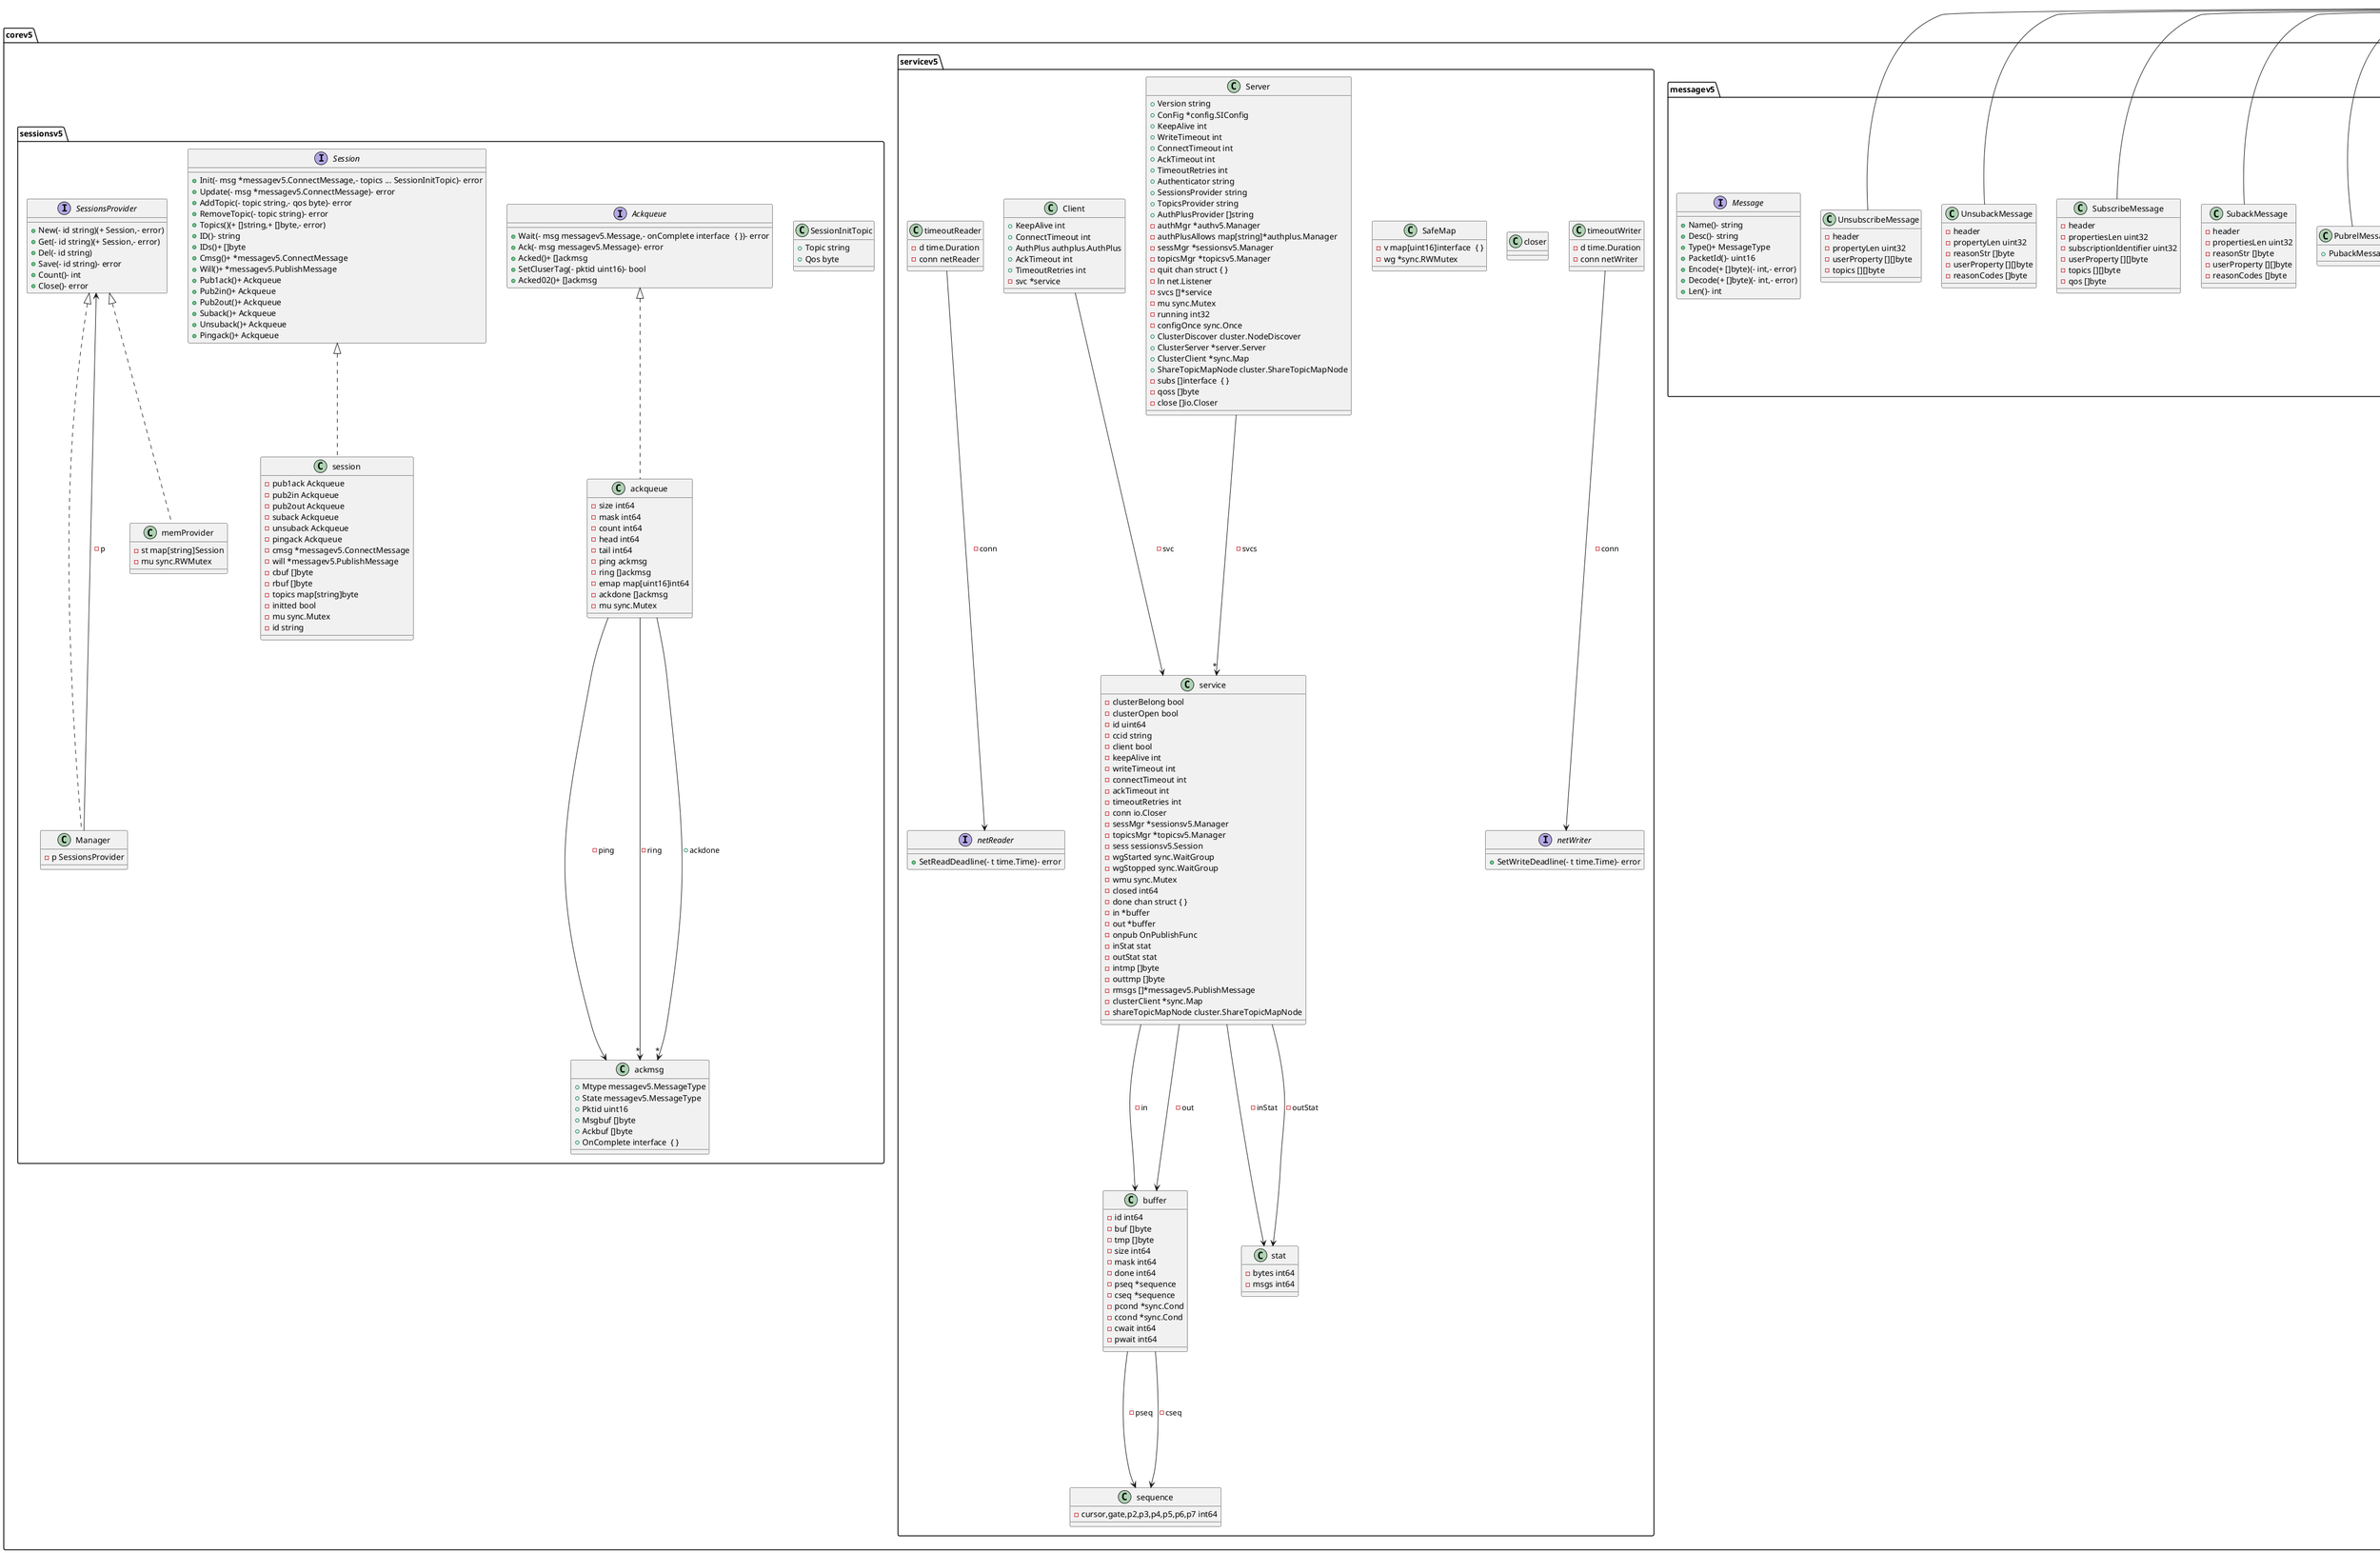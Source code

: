 @startuml
namespace corev5 {}
namespace cluster {}
namespace cluster.stat {}
namespace corev5.authv5 {}
namespace corev5.topicsv5 {}
namespace cluster.stat.colong {}
namespace cluster.stat.colong.tcp {}
namespace cluster {
 class shareMapImpl {
  - topicmapnode.TopicsMapNodeProvider
} 
}
namespace cluster {
 class Node {
  + NNA string
  + Addr string
} 
}
namespace cluster {
 class nodeDiscover {
  - sync.RWMutex
  - nodes map[string]Node
} 
}
namespace cluster.stat.colong {
 class closer {
} 
}
namespace cluster.stat.colong {
 class innerImpl {
} 
}
namespace cluster.stat.colong {
 class messageHandler {
  + SessionOnOpen func(- name string,- session getty.Session)
  - inner
  - curName string
} 
}
namespace cluster.stat.colong {
 class serverMessageHandler {
  + SessionOnOpen func(- session getty.Session)
  - inner
  - clusterInToPub ClusterInToPub
  - clusterInToPubShare ClusterInToPubShare
  - clusterInToPubSys ClusterInToPubSys
  - shareTopicMapNode cluster.ShareTopicMapNode
} 
}
namespace cluster.stat.colong {
 class PackageHandler {
} 
}
namespace cluster.stat.colong.tcp.client {
 class Client {
  - serverName string
  - c getty.Client
  - taskPool gxsync.GenericTaskPool
} 
}
namespace cluster.stat.colong.tcp.server {
 class Server {
  - name string
  - s getty.Server
} 
}
namespace cluster.stat.colong {
 class wrapCMsgImpl {
  - cmsgtype byte
  - tag []string
  - status map[string]string
  - msg messagev5.Message
} 
}
namespace config {
 class SIConfig {
  + ServerVersion string
  + Log Log
  + Broker Broker
  + Cluster Cluster
  + DefaultConfig DefaultConfig
  + Store Store
  + PProf PProf
} 
}
namespace config {
 class Log {
  + Level string
} 
}
namespace config {
 class PProf {
  + Open bool
  + Port int64
} 
}
namespace config {
 class Broker {
  + TcpAddr string
  + TcpTLSOpen bool
  + WsAddr string
  + WsPath string
  + WssAddr string
  + WssCertPath string
  + WssKeyPath string
  + Ca string
} 
}
namespace config {
 class Cluster {
  + Enabled bool
  + TaskClusterPoolSize int32
  + TaskServicePoolSize int32
  + ClusterName string
  + ClusterHost string
  + ClusterPort int
  + ClusterTLS bool
  + ServerCertFile string
  + ServerKeyFile string
  + ClientCertFile string
  + ClientKeyFile string
  + StaticNodeList []NodeInfo
} 
}
namespace config {
 class NodeInfo {
  + Name string
  + Addr string
} 
}
namespace config {
 class Connect {
  + Keepalive int
  + WriteTimeout int
  + ConnectTimeout int
  + AckTimeout int
  + TimeoutRetries int
} 
}
namespace config {
 class Provider {
  + SessionsProvider string
  + TopicsProvider string
  + Authenticator string
} 
}
namespace config {
 class DefaultConfig {
  + Connect Connect
  + Provider Provider
  + Auth Auth
  + Server Server
} 
}
namespace config {
 class Auth {
  + Allows []string
} 
}
namespace config {
 class Server {
  + Redirects []string
  + RedirectOpen bool
  + RedirectIsForEver bool
} 
}
namespace config {
 class Mysql {
  + Source string
  + PoolSize int
} 
}
namespace config {
 class Redis {
  + Source string
  + Db int
  + PoolSize int
} 
}
namespace config {
 class Store {
  + Mysql Mysql
  + Redis Redis
} 
}
namespace corev5.authv5 {
 class Manager {
  - p Authenticator
} 
}
namespace corev5.authv5.authplus {
 class Manager {
  - p AuthPlus
} 
}
namespace corev5.authv5.authplus {
 class defaultAuth {
  - i int
} 
}
namespace corev5.messagev5 {
 class AuthMessage {
  - header
  - reasonCode ReasonCode
  - propertiesLen uint32
  - authMethod []byte
  - authData []byte
  - reasonStr []byte
  - userProperty [][]byte
} 
}
namespace corev5.messagev5 {
 class ConnackMessage {
  - header
  - sessionPresent bool
  - reasonCode ReasonCode
  - propertiesLen uint32
  - sessionExpiryInterval uint32
  - receiveMaximum uint16
  - maxQos byte
  - retainAvailable byte
  - maxPacketSize uint32
  - assignedIdentifier []byte
  - topicAliasMax uint16
  - reasonStr []byte
  - userProperties [][]byte
  - wildcardSubscriptionAvailable byte
  - subscriptionIdentifierAvailable byte
  - sharedSubscriptionAvailable byte
  - serverKeepAlive uint16
  - responseInformation []byte
  - serverReference []byte
  - authMethod []byte
  - authData []byte
} 
}
namespace corev5.messagev5 {
 class ConnectMessage {
  - header
  - connectFlags byte
  - version byte
  - keepAlive uint16
  - protoName,clientId,willTopic,willMessage,username,password []byte
  - propertiesLen uint32
  - sessionExpiryInterval uint32
  - receiveMaximum uint16
  - maxPacketSize uint32
  - topicAliasMax uint16
  - requestRespInfo byte
  - requestProblemInfo byte
  - userProperty [][]byte
  - authMethod []byte
  - authData []byte
  - willPropertiesLen uint32
  - willDelayInterval uint32
  - payloadFormatIndicator byte
  - willMsgExpiryInterval uint32
  - contentType []byte
  - willUserProperty [][]byte
  - responseTopic []byte
  - correlationData []byte
} 
}
namespace corev5.messagev5 {
 class DisconnectMessage {
  - header
  - reasonCode ReasonCode
  - propertyLen uint32
  - sessionExpiryInterval uint32
  - reasonStr []byte
  - serverReference []byte
  - userProperty [][]byte
} 
}
namespace corev5.messagev5 {
 class header {
  - remlen int32
  - mtypeflags []byte
  - packetId []byte
  - dbuf []byte
  - dirty bool
} 
}
namespace corev5.messagev5 {
 class PingreqMessage {
  - header
} 
}
namespace corev5.messagev5 {
 class PingrespMessage {
  - header
} 
}
namespace corev5.messagev5 {
 class PubackMessage {
  - header
  - reasonCode ReasonCode
  - propertyLen uint32
  - reasonStr []byte
  - userProperty [][]byte
} 
}
namespace corev5.messagev5 {
 class PubcompMessage {
  + PubackMessage
} 
}
namespace corev5.messagev5 {
 class PublishMessage {
  - header
  - topic []byte
  - propertiesLen uint32
  - payloadFormatIndicator byte
  - messageExpiryInterval uint32
  - topicAlias uint16
  - responseTopic []byte
  - correlationData []byte
  - userProperty [][]byte
  - subscriptionIdentifier uint32
  - contentType []byte
  - payload []byte
} 
}
namespace corev5.messagev5 {
 class PubrecMessage {
  + PubackMessage
} 
}
namespace corev5.messagev5 {
 class PubrelMessage {
  + PubackMessage
} 
}
namespace corev5.messagev5 {
 class SubackMessage {
  - header
  - propertiesLen uint32
  - reasonStr []byte
  - userProperty [][]byte
  - reasonCodes []byte
} 
}
namespace corev5.messagev5 {
 class SubscribeMessage {
  - header
  - propertiesLen uint32
  - subscriptionIdentifier uint32
  - userProperty [][]byte
  - topics [][]byte
  - qos []byte
} 
}
namespace corev5.messagev5 {
 class UnsubackMessage {
  - header
  - propertyLen uint32
  - reasonStr []byte
  - userProperty [][]byte
  - reasonCodes []byte
} 
}
namespace corev5.messagev5 {
 class UnsubscribeMessage {
  - header
  - propertyLen uint32
  - userProperty [][]byte
  - topics [][]byte
} 
}
namespace corev5.servicev5 {
 class sequence {
  - cursor,gate,p2,p3,p4,p5,p6,p7 int64
} 
}
namespace corev5.servicev5 {
 class buffer {
  - id int64
  - buf []byte
  - tmp []byte
  - size int64
  - mask int64
  - done int64
  - pseq *sequence
  - cseq *sequence
  - pcond *sync.Cond
  - ccond *sync.Cond
  - cwait int64
  - pwait int64
} 
}
namespace corev5.servicev5 {
 class Client {
  + KeepAlive int
  + ConnectTimeout int
  + AuthPlus authplus.AuthPlus
  + AckTimeout int
  + TimeoutRetries int
  - svc *service
} 
}
namespace corev5.servicev5 {
 class closer {
} 
}
namespace corev5.servicev5 {
 class SafeMap {
  - v map[uint16]interface  { }
  - wg *sync.RWMutex
} 
}
namespace corev5.servicev5 {
 class timeoutWriter {
  - d time.Duration
  - conn netWriter
} 
}
namespace corev5.servicev5 {
 class timeoutReader {
  - d time.Duration
  - conn netReader
} 
}
namespace corev5.servicev5 {
 class Server {
  + Version string
  + ConFig *config.SIConfig
  + KeepAlive int
  + WriteTimeout int
  + ConnectTimeout int
  + AckTimeout int
  + TimeoutRetries int
  + Authenticator string
  + SessionsProvider string
  + TopicsProvider string
  + AuthPlusProvider []string
  - authMgr *authv5.Manager
  - authPlusAllows map[string]*authplus.Manager
  - sessMgr *sessionsv5.Manager
  - topicsMgr *topicsv5.Manager
  - quit chan struct { }
  - ln net.Listener
  - svcs []*service
  - mu sync.Mutex
  - running int32
  - configOnce sync.Once
  + ClusterDiscover cluster.NodeDiscover
  + ClusterServer *server.Server
  + ClusterClient *sync.Map
  + ShareTopicMapNode cluster.ShareTopicMapNode
  - subs []interface  { }
  - qoss []byte
  - close []io.Closer
} 
}
namespace corev5.servicev5 {
 class stat {
  - bytes int64
  - msgs int64
} 
}
namespace corev5.servicev5 {
 class service {
  - clusterBelong bool
  - clusterOpen bool
  - id uint64
  - ccid string
  - client bool
  - keepAlive int
  - writeTimeout int
  - connectTimeout int
  - ackTimeout int
  - timeoutRetries int
  - conn io.Closer
  - sessMgr *sessionsv5.Manager
  - topicsMgr *topicsv5.Manager
  - sess sessionsv5.Session
  - wgStarted sync.WaitGroup
  - wgStopped sync.WaitGroup
  - wmu sync.Mutex
  - closed int64
  - done chan struct { }
  - in *buffer
  - out *buffer
  - onpub OnPublishFunc
  - inStat stat
  - outStat stat
  - intmp []byte
  - outtmp []byte
  - rmsgs []*messagev5.PublishMessage
  - clusterClient *sync.Map
  - shareTopicMapNode cluster.ShareTopicMapNode
} 
}
namespace corev5.sessionsv5 {
 class ackmsg {
  + Mtype messagev5.MessageType
  + State messagev5.MessageType
  + Pktid uint16
  + Msgbuf []byte
  + Ackbuf []byte
  + OnComplete interface  { }
} 
}
namespace corev5.sessionsv5 {
 class ackqueue {
  - size int64
  - mask int64
  - count int64
  - head int64
  - tail int64
  - ping ackmsg
  - ring []ackmsg
  - emap map[uint16]int64
  - ackdone []ackmsg
  - mu sync.Mutex
} 
}
namespace corev5.sessionsv5 {
 class memProvider {
  - st map[string]Session
  - mu sync.RWMutex
} 
}
namespace corev5.sessionsv5 {
 class session {
  - pub1ack Ackqueue
  - pub2in Ackqueue
  - pub2out Ackqueue
  - suback Ackqueue
  - unsuback Ackqueue
  - pingack Ackqueue
  - cmsg *messagev5.ConnectMessage
  - will *messagev5.PublishMessage
  - cbuf []byte
  - rbuf []byte
  - topics map[string]byte
  - initted bool
  - mu sync.Mutex
  - id string
} 
}
namespace corev5.sessionsv5 {
 class SessionInitTopic {
  + Topic string
  + Qos byte
} 
}
namespace corev5.sessionsv5 {
 class Manager {
  - p SessionsProvider
} 
}
namespace corev5.topicsv5 {
 class memTopics {
  - smu sync.RWMutex
  - sroot *snode
  - rmu sync.RWMutex
  - rroot *rnode
  - share share.ShareTopicsProvider
  - sys sys.SysTopicsProvider
} 
}
namespace corev5.topicsv5 {
 class snode {
  - subs []interface  { }
  - qos []byte
  - snodes map[string]*snode
} 
}
namespace corev5.topicsv5 {
 class rnode {
  - msg *messagev5.PublishMessage
  - buf []byte
  - rnodes map[string]*rnode
} 
}
namespace corev5.topicsv5.share {
 class memTopics {
  - smu sync.RWMutex
  - sroot *snode
  - rmu sync.RWMutex
  - rroot *rnode
} 
}
namespace corev5.topicsv5.share {
 class sins {
  - subs []interface  { }
  - qos []byte
} 
}
namespace corev5.topicsv5.share {
 class snode {
  - shares map[string]*sins
  - snodes map[string]*snode
} 
}
namespace corev5.topicsv5.share {
 class rnode {
  - msg *messagev5.PublishMessage
  - buf []byte
  - rnodes map[string]*rnode
} 
}
namespace corev5.topicsv5.share {
 class Manager {
  - p ShareTopicsProvider
} 
}
namespace corev5.topicsv5.sys {
 class memTopics {
  - smu sync.RWMutex
  - sroot *rSnode
  - rmu sync.RWMutex
  - rroot *rRnode
} 
}
namespace corev5.topicsv5.sys {
 class rSnode {
  - subs []interface  { }
  - qos []byte
  - rsnodes map[string]*rSnode
} 
}
namespace corev5.topicsv5.sys {
 class rRnode {
  - msg *messagev5.PublishMessage
  - buf []byte
  - rrnodes map[string]*rRnode
} 
}
namespace corev5.topicsv5.sys {
 class Manager {
  - p SysTopicsProvider
} 
}
namespace corev5.topicsv5.topic_map_node {
 class memTopicMapNode {
  - smu sync.RWMutex
  - sroot *rSnode
} 
}
namespace corev5.topicsv5.topic_map_node {
 class nodeWeight {
  - node string
  - wright uint32
} 
}
namespace corev5.topicsv5.topic_map_node {
 class rSnode {
  - tmn map[string][]*nodeWeight
  - rsnodes map[string]*rSnode
} 
}
namespace corev5.topicsv5 {
 class Manager {
  - p TopicsProvider
} 
}
namespace cluster {
 interface ShareTopicMapNode  {
  + GetShareNames(- topic []byte)(- map[string]string,- error)
  + AddTopicMapNode(- topic []byte,- shareName,nodeName string)- error
  + RemoveTopicMapNode(- topic []byte,- shareName,nodeName string)- error
} 
}
namespace cluster {
 interface NodeDiscover  {
  + GetNodes()(+ []Node,- error)
  + GetNodeMap()- map[string]Node
  + GetNode(- name string)(+ Node,- error)
  + RegisterMe(- node Node)- error
  + RemoveNode(- name string)- error
} 
}
namespace cluster.stat.colong {
 interface inner  {
  + GetAuthOk(- session getty.Session)- bool
  + SetAuthOk(- getty.Session,- bool)
} 
}
namespace cluster.stat.colong {
 interface WrapCMsg  {
  + Type()+ CMsgType
  + Tag()+ []string
  + Share()- bool
  + Msg()- messagev5.Message
  + Status()- map[string]string
  + CloseSessions()+ []string
  + SetShare(- shareName string,- msg messagev5.Message)
  + AddTag(- tag string)
  + SetMsg(- msg messagev5.Message)
  + Len()- int
} 
}
namespace cluster.stat.util {
 interface Closer  {
  + Close()
} 
}
namespace corev5.authv5 {
 interface Authenticator  {
  + Authenticate(- id string,- cred interface  { })- error
} 
}
namespace corev5.authv5.authplus {
 interface AuthPlus  {
  + Verify(- authData []byte)(- d []byte,- continueAuth bool,- err error)
} 
}
namespace corev5.messagev5 {
 interface Message  {
  + Name()- string
  + Desc()- string
  + Type()+ MessageType
  + PacketId()- uint16
  + Encode(+ []byte)(- int,- error)
  + Decode(+ []byte)(- int,- error)
  + Len()- int
} 
}
namespace corev5.servicev5 {
 interface netReader  {
  + SetReadDeadline(- t time.Time)- error
} 
}
namespace corev5.servicev5 {
 interface netWriter  {
  + SetWriteDeadline(- t time.Time)- error
} 
}
namespace corev5.sessionsv5 {
 interface Ackqueue  {
  + Wait(- msg messagev5.Message,- onComplete interface  { })- error
  + Ack(- msg messagev5.Message)- error
  + Acked()+ []ackmsg
  + SetCluserTag(- pktid uint16)- bool
  + Acked02()+ []ackmsg
} 
}
namespace corev5.sessionsv5 {
 interface Session  {
  + Init(- msg *messagev5.ConnectMessage,- topics ... SessionInitTopic)- error
  + Update(- msg *messagev5.ConnectMessage)- error
  + AddTopic(- topic string,- qos byte)- error
  + RemoveTopic(- topic string)- error
  + Topics()(+ []string,+ []byte,- error)
  + ID()- string
  + IDs()+ []byte
  + Cmsg()+ *messagev5.ConnectMessage
  + Will()+ *messagev5.PublishMessage
  + Pub1ack()+ Ackqueue
  + Pub2in()+ Ackqueue
  + Pub2out()+ Ackqueue
  + Suback()+ Ackqueue
  + Unsuback()+ Ackqueue
  + Pingack()+ Ackqueue
} 
}
namespace corev5.sessionsv5 {
 interface SessionsProvider  {
  + New(- id string)(+ Session,- error)
  + Get(- id string)(+ Session,- error)
  + Del(- id string)
  + Save(- id string)- error
  + Count()- int
  + Close()- error
} 
}
namespace corev5.topicsv5.share {
 interface ShareTopicsProvider  {
  + Subscribe(- topic,shareName []byte,- qos byte,- subscriber interface  { })(- byte,- error)
  + Unsubscribe(- topic,shareName []byte,- subscriber interface  { })- error
  + Subscribers(- topic,shareName []byte,- qos byte,- subs *[]interface  { },- qoss *[]byte)- error
  + AllSubInfo()(- map[string][]string,- error)
  + Retain(- msg *messagev5.PublishMessage,- shareName []byte)- error
  + Retained(- topic,shareName []byte,- msgs *[]*messagev5.PublishMessage)- error
  + Close()- error
} 
}
namespace corev5.topicsv5.sys {
 interface SysTopicsProvider  {
  + Subscribe(- topic []byte,- qos byte,- subscriber interface  { })(- byte,- error)
  + Unsubscribe(- topic []byte,- subscriber interface  { })- error
  + Subscribers(- topic []byte,- qos byte,- subs *[]interface  { },- qoss *[]byte)- error
  + Retain(- msg *messagev5.PublishMessage)- error
  + Retained(- topic []byte,- msgs *[]*messagev5.PublishMessage)- error
  + Close()- error
} 
}
namespace corev5.topicsv5.topic_map_node {
 interface TopicsMapNodeProvider  {
  + Subscribe(- topic []byte,- shareName,node string)- error
  + Unsubscribe(- topic []byte,- shareName,node string)- error
  + Subscribers(- topic []byte,- shareNames,nodes *[]string)- error
  + Close()- error
} 
}
namespace corev5.topicsv5 {
 interface TopicsProvider  {
  + Subscribe(- topic []byte,- qos byte,- subscriber interface  { })(- byte,- error)
  + Unsubscribe(- topic []byte,- subscriber interface  { })- error
  + Subscribers(- topic []byte,- qos byte,- subs *[]interface  { },- qoss *[]byte,- svc bool,- shareName string,- onlyShare bool)- error
  + AllSubInfo()(- map[string][]string,- error)
  + Retain(- msg *messagev5.PublishMessage)- error
  + Retained(- topic []byte,- msgs *[]*messagev5.PublishMessage)- error
  + Close()- error
} 
}
cluster.nodeDiscover ---> "*" cluster.Node : - nodes
config.SIConfig ---> config.Log : + Log
config.SIConfig ---> config.Broker : + Broker
config.SIConfig ---> config.Cluster : + Cluster
config.SIConfig ---> config.DefaultConfig : + DefaultConfig
config.SIConfig ---> config.Store : + Store
config.SIConfig ---> config.PProf : + PProf
config.Cluster ---> "*" config.NodeInfo : + StaticNodeList
config.DefaultConfig ---> config.Connect : + Connect
config.DefaultConfig ---> config.Provider : + Provider
config.DefaultConfig ---> config.Auth : + Auth
config.DefaultConfig ---> config.Server : + Server
config.Store ---> config.Mysql : + Mysql
config.Store ---> config.Redis : + Redis
corev5.messagev5.AuthMessage -||> corev5.messagev5.header
corev5.messagev5.ConnackMessage -||> corev5.messagev5.header
corev5.messagev5.ConnectMessage -||> corev5.messagev5.header
corev5.messagev5.DisconnectMessage -||> corev5.messagev5.header
corev5.messagev5.PingreqMessage -||> corev5.messagev5.header
corev5.messagev5.PingrespMessage -||> corev5.messagev5.header
corev5.messagev5.PubackMessage -||> corev5.messagev5.header
corev5.messagev5.PubcompMessage -||> corev5.messagev5.PubackMessage
corev5.messagev5.PublishMessage -||> corev5.messagev5.header
corev5.messagev5.PubrecMessage -||> corev5.messagev5.PubackMessage
corev5.messagev5.PubrelMessage -||> corev5.messagev5.PubackMessage
corev5.messagev5.SubackMessage -||> corev5.messagev5.header
corev5.messagev5.SubscribeMessage -||> corev5.messagev5.header
corev5.messagev5.UnsubackMessage -||> corev5.messagev5.header
corev5.messagev5.UnsubscribeMessage -||> corev5.messagev5.header
corev5.servicev5.buffer ---> corev5.servicev5.sequence : - pseq
corev5.servicev5.buffer ---> corev5.servicev5.sequence : - cseq
corev5.servicev5.Client ---> corev5.servicev5.service : - svc
corev5.servicev5.Server ---> "*" corev5.servicev5.service : - svcs
corev5.servicev5.service ---> corev5.servicev5.buffer : - in
corev5.servicev5.service ---> corev5.servicev5.buffer : - out
corev5.servicev5.service ---> corev5.servicev5.stat : - inStat
corev5.servicev5.service ---> corev5.servicev5.stat : - outStat
corev5.sessionsv5.ackqueue ---> corev5.sessionsv5.ackmsg : - ping
corev5.sessionsv5.ackqueue ---> "*" corev5.sessionsv5.ackmsg : - ring
corev5.sessionsv5.ackqueue ---> "*" corev5.sessionsv5.ackmsg : + ackdone
corev5.topicsv5.memTopics ---> corev5.topicsv5.snode : - sroot
corev5.topicsv5.memTopics ---> corev5.topicsv5.rnode : - rroot
corev5.topicsv5.snode ---> "*" corev5.topicsv5.snode : - snodes
corev5.topicsv5.rnode ---> "*" corev5.topicsv5.rnode : - rnodes
corev5.topicsv5.share.memTopics ---> corev5.topicsv5.share.snode : - sroot
corev5.topicsv5.share.memTopics ---> corev5.topicsv5.share.rnode : - rroot
corev5.topicsv5.share.snode ---> "*" corev5.topicsv5.share.sins : - shares
corev5.topicsv5.share.snode ---> "*" corev5.topicsv5.share.snode : - snodes
corev5.topicsv5.share.rnode ---> "*" corev5.topicsv5.share.rnode : - rnodes
corev5.topicsv5.sys.memTopics ---> corev5.topicsv5.sys.rSnode : - sroot
corev5.topicsv5.sys.memTopics ---> corev5.topicsv5.sys.rRnode : - rroot
corev5.topicsv5.sys.rSnode ---> "*" corev5.topicsv5.sys.rSnode : - rsnodes
corev5.topicsv5.sys.rRnode ---> "*" corev5.topicsv5.sys.rRnode : - rrnodes
corev5.topicsv5.topic_map_node.memTopicMapNode ---> corev5.topicsv5.topic_map_node.rSnode : - sroot
corev5.topicsv5.topic_map_node.rSnode ---> "*" corev5.topicsv5.topic_map_node.nodeWeight : - tmn
corev5.topicsv5.topic_map_node.rSnode ---> "*" corev5.topicsv5.topic_map_node.rSnode : - rsnodes
cluster.ShareTopicMapNode <|.. cluster.shareMapImpl
cluster.NodeDiscover <|.. cluster.nodeDiscover
cluster.stat.colong.inner <|.. cluster.stat.colong.innerImpl
cluster.stat.colong.WrapCMsg <|.. cluster.stat.colong.wrapCMsgImpl
cluster.stat.util.Closer <|.. cluster.stat.colong.tcp.client.Client
cluster.stat.util.Closer <|.. cluster.stat.colong.tcp.server.Server
corev5.authv5.Authenticator <|.. corev5.authv5.Manager
corev5.authv5.authplus.AuthPlus <|.. corev5.authv5.authplus.Manager
corev5.authv5.authplus.AuthPlus <|.. corev5.authv5.authplus.defaultAuth
corev5.sessionsv5.Ackqueue <|.. corev5.sessionsv5.ackqueue
corev5.sessionsv5.Session <|.. corev5.sessionsv5.session
corev5.sessionsv5.SessionsProvider <|.. corev5.sessionsv5.memProvider
corev5.sessionsv5.SessionsProvider <|.. corev5.sessionsv5.Manager
corev5.topicsv5.share.ShareTopicsProvider <|.. corev5.topicsv5.share.memTopics
corev5.topicsv5.share.ShareTopicsProvider <|.. corev5.topicsv5.share.Manager
corev5.topicsv5.sys.SysTopicsProvider <|.. corev5.topicsv5.sys.memTopics
corev5.topicsv5.sys.SysTopicsProvider <|.. corev5.topicsv5.sys.Manager
corev5.topicsv5.topic_map_node.TopicsMapNodeProvider <|.. corev5.topicsv5.topic_map_node.memTopicMapNode
corev5.topicsv5.TopicsProvider <|.. corev5.topicsv5.memTopics
corev5.topicsv5.TopicsProvider <|.. corev5.topicsv5.Manager
corev5.authv5.Manager ---> corev5.authv5.Authenticator : - p
corev5.authv5.authplus.Manager ---> corev5.authv5.authplus.AuthPlus : - p
corev5.servicev5.timeoutWriter ---> corev5.servicev5.netWriter : - conn
corev5.servicev5.timeoutReader ---> corev5.servicev5.netReader : - conn
corev5.sessionsv5.Manager ---> corev5.sessionsv5.SessionsProvider : - p
corev5.topicsv5.share.Manager ---> corev5.topicsv5.share.ShareTopicsProvider : - p
corev5.topicsv5.sys.Manager ---> corev5.topicsv5.sys.SysTopicsProvider : - p
corev5.topicsv5.Manager ---> corev5.topicsv5.TopicsProvider : - p
@enduml